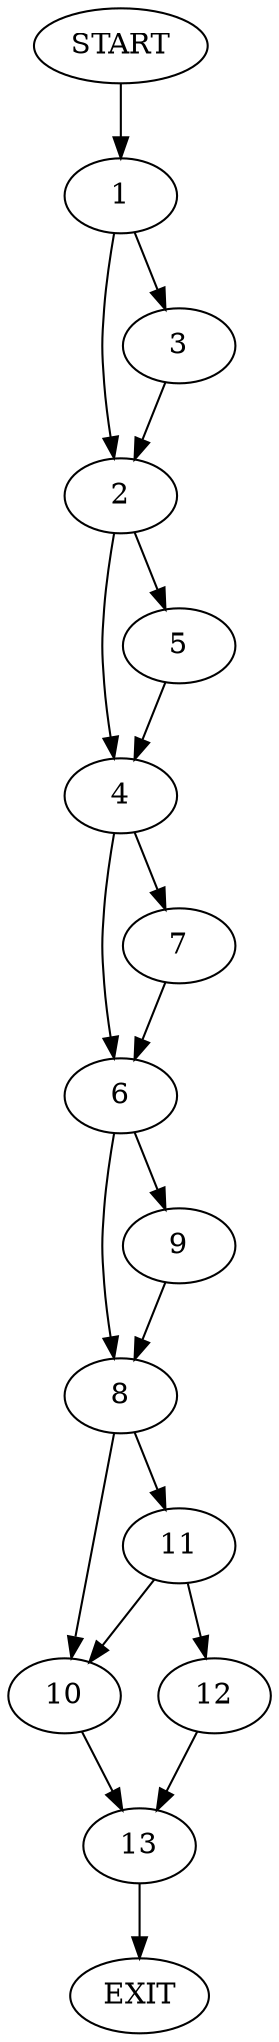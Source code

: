 digraph {
0 [label="START"]
14 [label="EXIT"]
0 -> 1
1 -> 2
1 -> 3
3 -> 2
2 -> 4
2 -> 5
5 -> 4
4 -> 6
4 -> 7
6 -> 8
6 -> 9
7 -> 6
8 -> 10
8 -> 11
9 -> 8
11 -> 12
11 -> 10
10 -> 13
12 -> 13
13 -> 14
}
